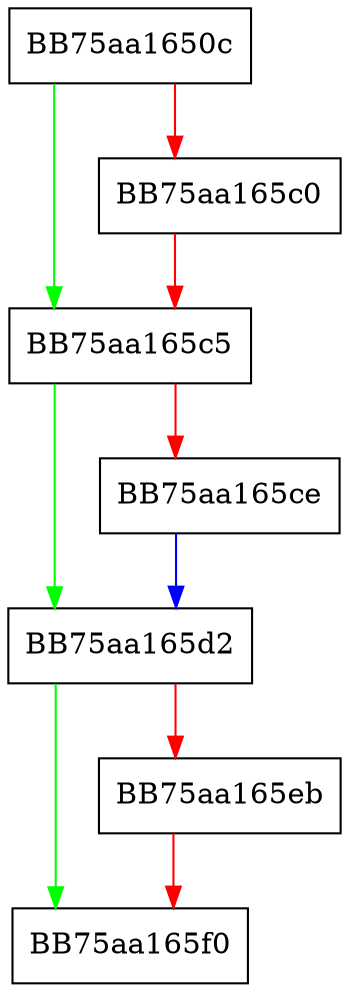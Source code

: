 digraph RemoveIAT {
  node [shape="box"];
  graph [splines=ortho];
  BB75aa1650c -> BB75aa165c5 [color="green"];
  BB75aa1650c -> BB75aa165c0 [color="red"];
  BB75aa165c0 -> BB75aa165c5 [color="red"];
  BB75aa165c5 -> BB75aa165d2 [color="green"];
  BB75aa165c5 -> BB75aa165ce [color="red"];
  BB75aa165ce -> BB75aa165d2 [color="blue"];
  BB75aa165d2 -> BB75aa165f0 [color="green"];
  BB75aa165d2 -> BB75aa165eb [color="red"];
  BB75aa165eb -> BB75aa165f0 [color="red"];
}